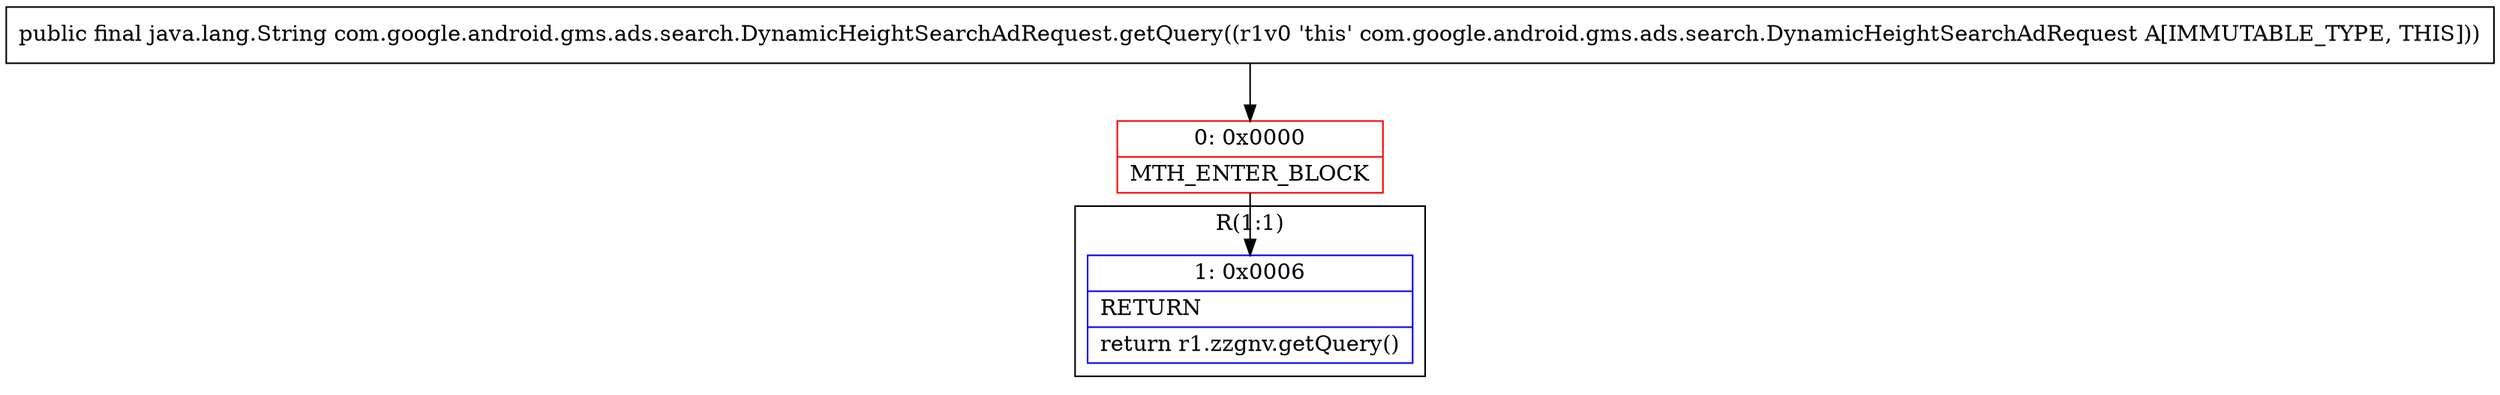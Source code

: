 digraph "CFG forcom.google.android.gms.ads.search.DynamicHeightSearchAdRequest.getQuery()Ljava\/lang\/String;" {
subgraph cluster_Region_1980072929 {
label = "R(1:1)";
node [shape=record,color=blue];
Node_1 [shape=record,label="{1\:\ 0x0006|RETURN\l|return r1.zzgnv.getQuery()\l}"];
}
Node_0 [shape=record,color=red,label="{0\:\ 0x0000|MTH_ENTER_BLOCK\l}"];
MethodNode[shape=record,label="{public final java.lang.String com.google.android.gms.ads.search.DynamicHeightSearchAdRequest.getQuery((r1v0 'this' com.google.android.gms.ads.search.DynamicHeightSearchAdRequest A[IMMUTABLE_TYPE, THIS])) }"];
MethodNode -> Node_0;
Node_0 -> Node_1;
}

